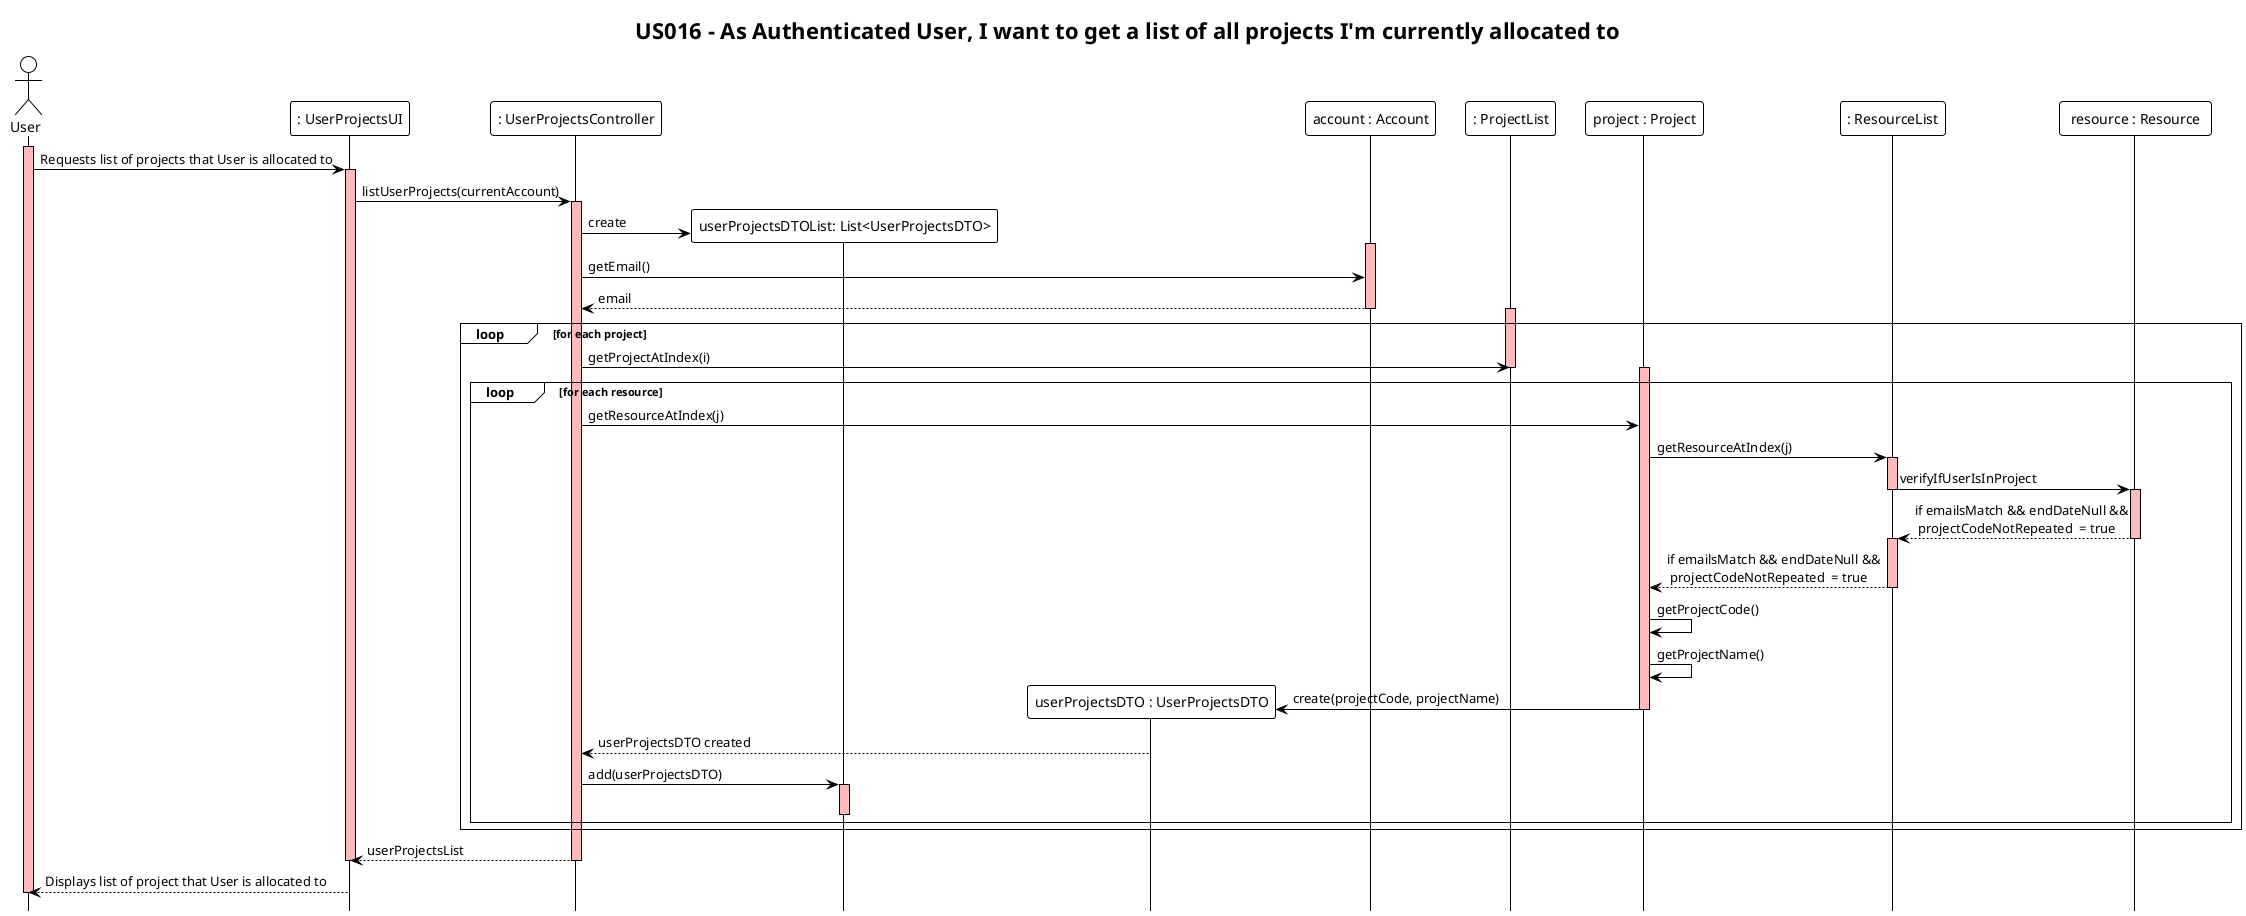 @startuml
!theme plain
hide footbox
title "US016 - As Authenticated User, I want to get a list of all projects I'm currently allocated to"

actor User as User
participant ": UserProjectsUI" as UI
participant ": UserProjectsController" as Controller
participant "userProjectsDTOList: List<UserProjectsDTO>" as DTOList
participant "userProjectsDTO : UserProjectsDTO" as DTO
participant "account : Account" as account
participant ": ProjectList" as ProjectList
participant "project : Project" as Project
participant ": ResourceList" as ResourceList
participant " resource : Resource " as resource

activate User #FFBBBB
User ->  UI: Requests list of projects that User is allocated to

activate UI #FFBBBB
UI -> Controller: listUserProjects(currentAccount)

activate Controller #FFBBBB
Controller -> DTOList ** : create

activate account #FFBBBB
Controller -> account: getEmail()
account --> Controller: email
deactivate account

group loop [for each project]
activate ProjectList #FFBBBB
Controller -> ProjectList : getProjectAtIndex(i)
deactivate ProjectList

loop for each resource

activate Project #FFBBBB
Controller -> Project : getResourceAtIndex(j)
Project -> ResourceList : getResourceAtIndex(j)
activate ResourceList #FFBBBB

ResourceList -> resource : verifyIfUserIsInProject
deactivate ResourceList

activate resource #FFBBBB
resource --> ResourceList  : if emailsMatch && endDateNull &&\n projectCodeNotRepeated  = true
deactivate resource

activate ResourceList #FFBBBB
ResourceList --> Project  : if emailsMatch && endDateNull &&\n projectCodeNotRepeated  = true
deactivate ResourceList


Project -> Project : getProjectCode()
Project -> Project : getProjectName()

Project -> DTO ** : create(projectCode, projectName)
deactivate Project

DTO --> Controller : userProjectsDTO created

Controller -> DTOList : add(userProjectsDTO)
activate DTOList #FFBBBB
deactivate DTOList
end

end

Controller --> UI : userProjectsList
deactivate Controller
deactivate UI

UI --> User: Displays list of project that User is allocated to
deactivate User #FFBBBB
@enduml